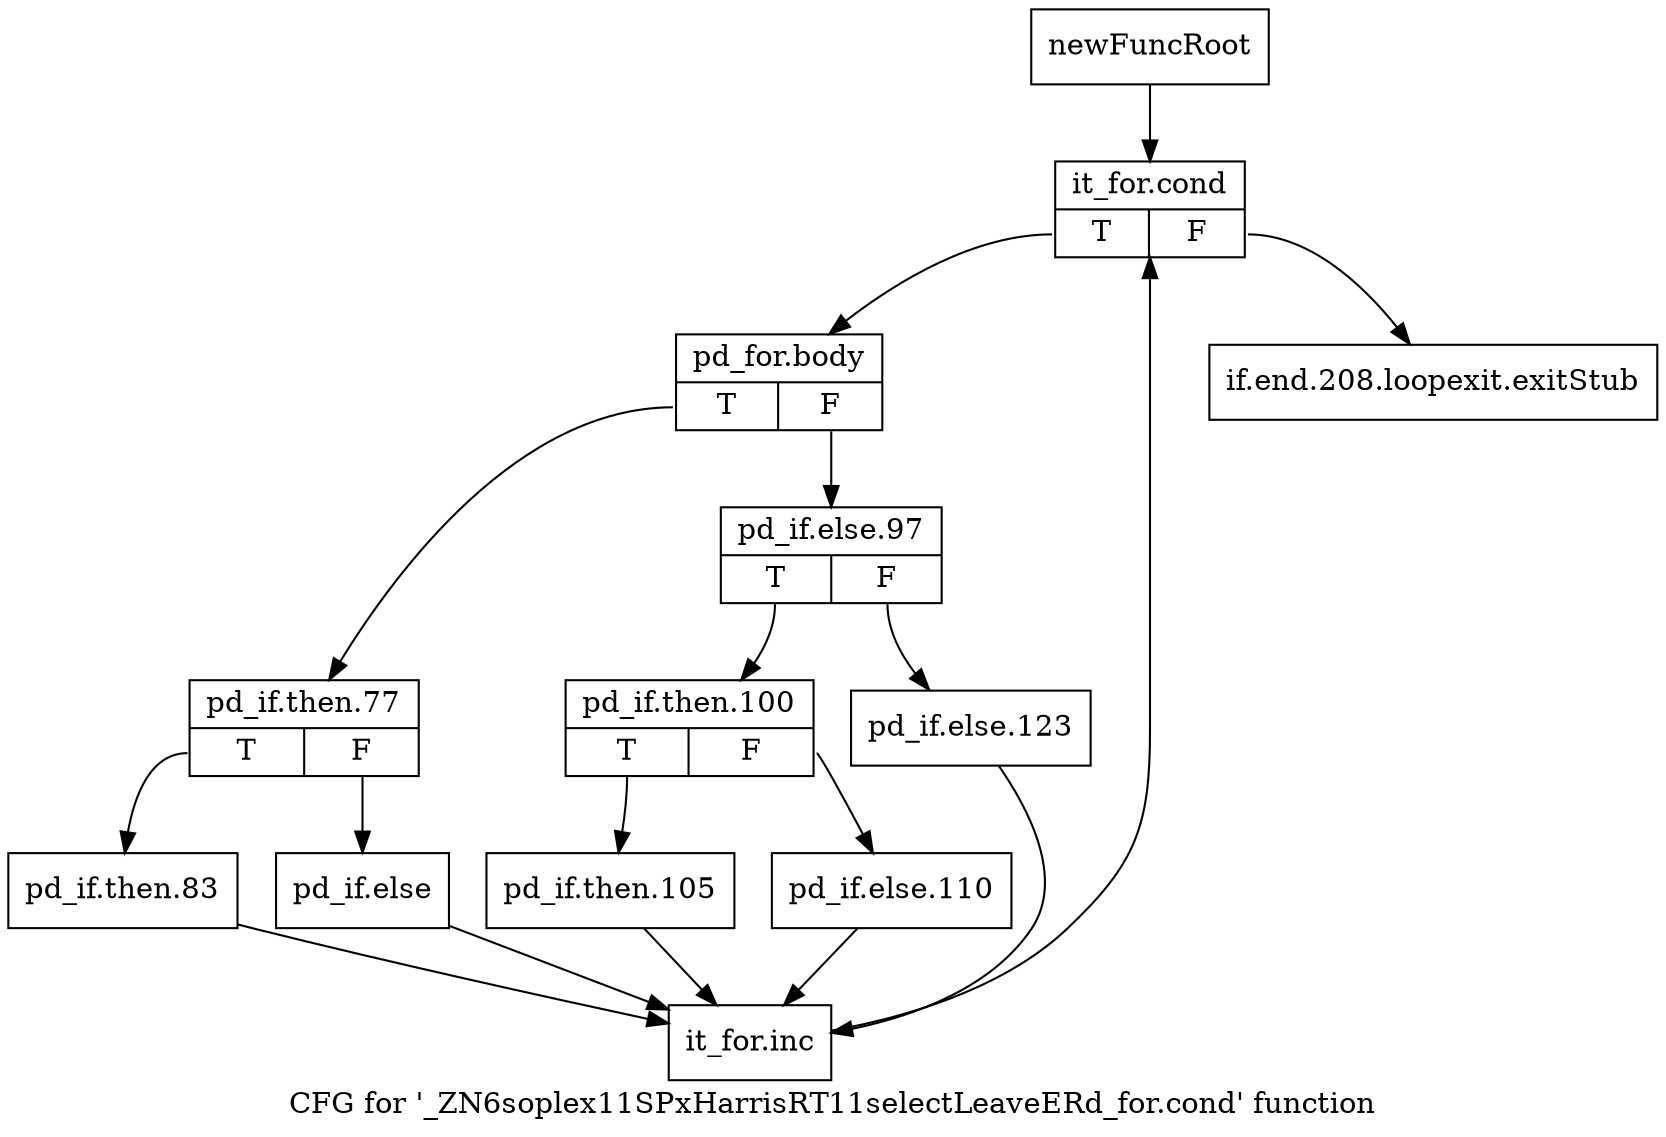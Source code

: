 digraph "CFG for '_ZN6soplex11SPxHarrisRT11selectLeaveERd_for.cond' function" {
	label="CFG for '_ZN6soplex11SPxHarrisRT11selectLeaveERd_for.cond' function";

	Node0x2e03140 [shape=record,label="{newFuncRoot}"];
	Node0x2e03140 -> Node0x2e031e0;
	Node0x2e03190 [shape=record,label="{if.end.208.loopexit.exitStub}"];
	Node0x2e031e0 [shape=record,label="{it_for.cond|{<s0>T|<s1>F}}"];
	Node0x2e031e0:s0 -> Node0x2e03230;
	Node0x2e031e0:s1 -> Node0x2e03190;
	Node0x2e03230 [shape=record,label="{pd_for.body|{<s0>T|<s1>F}}"];
	Node0x2e03230:s0 -> Node0x2e03410;
	Node0x2e03230:s1 -> Node0x2e03280;
	Node0x2e03280 [shape=record,label="{pd_if.else.97|{<s0>T|<s1>F}}"];
	Node0x2e03280:s0 -> Node0x2e03320;
	Node0x2e03280:s1 -> Node0x2e032d0;
	Node0x2e032d0 [shape=record,label="{pd_if.else.123}"];
	Node0x2e032d0 -> Node0x2e03500;
	Node0x2e03320 [shape=record,label="{pd_if.then.100|{<s0>T|<s1>F}}"];
	Node0x2e03320:s0 -> Node0x2e033c0;
	Node0x2e03320:s1 -> Node0x2e03370;
	Node0x2e03370 [shape=record,label="{pd_if.else.110}"];
	Node0x2e03370 -> Node0x2e03500;
	Node0x2e033c0 [shape=record,label="{pd_if.then.105}"];
	Node0x2e033c0 -> Node0x2e03500;
	Node0x2e03410 [shape=record,label="{pd_if.then.77|{<s0>T|<s1>F}}"];
	Node0x2e03410:s0 -> Node0x2e034b0;
	Node0x2e03410:s1 -> Node0x2e03460;
	Node0x2e03460 [shape=record,label="{pd_if.else}"];
	Node0x2e03460 -> Node0x2e03500;
	Node0x2e034b0 [shape=record,label="{pd_if.then.83}"];
	Node0x2e034b0 -> Node0x2e03500;
	Node0x2e03500 [shape=record,label="{it_for.inc}"];
	Node0x2e03500 -> Node0x2e031e0;
}
